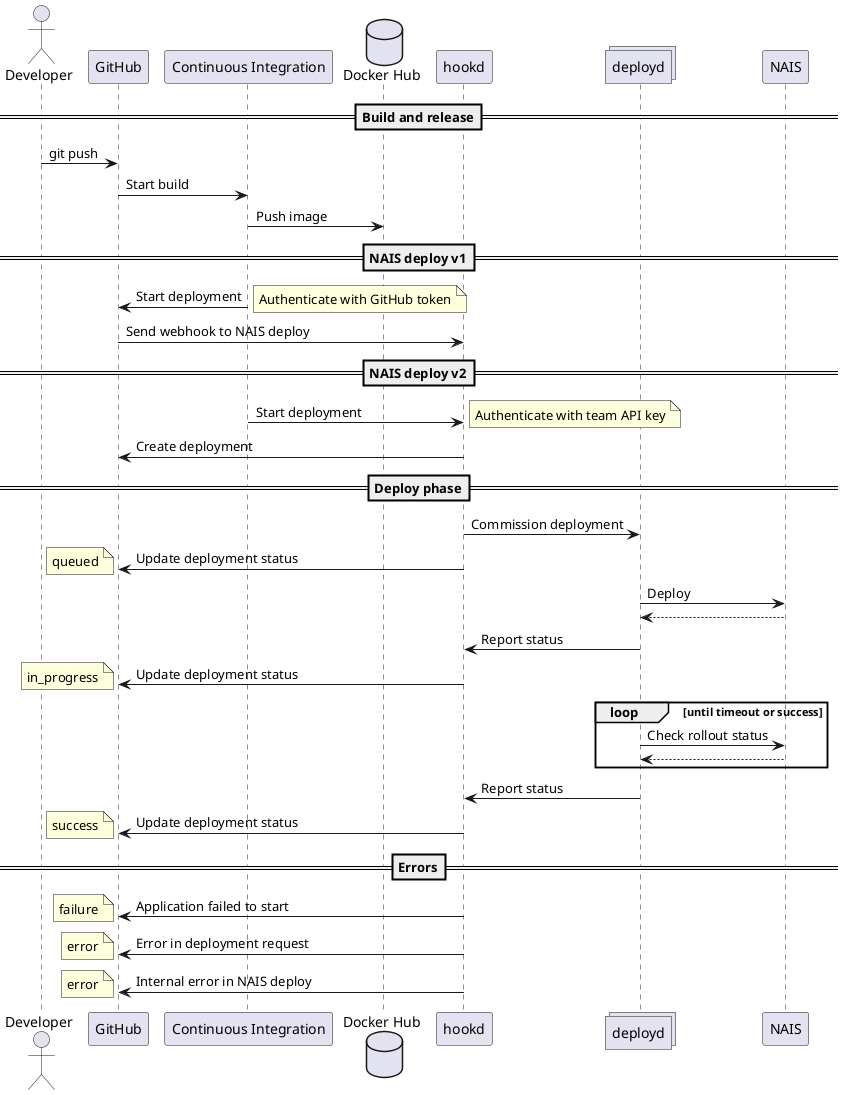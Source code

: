 @startuml component

actor developer as "Developer"
participant github as "GitHub"
participant ci as "Continuous Integration"
database registry as "Docker Hub"
participant hookd
collections deployd
participant kubernetes as "NAIS"

==Build and release==
developer -> github: git push
github -> ci: Start build
ci -> registry: Push image

==NAIS deploy v1==
ci -> github: Start deployment
note right: Authenticate with GitHub token
github -> hookd: Send webhook to NAIS deploy

==NAIS deploy v2==
ci -> hookd: Start deployment
note right: Authenticate with team API key
hookd -> github: Create deployment

==Deploy phase==
hookd -> deployd: Commission deployment
hookd -> github: Update deployment status
note left: queued
deployd -> kubernetes: Deploy
kubernetes --> deployd
deployd -> hookd: Report status
hookd -> github: Update deployment status
note left: in_progress

loop until timeout or success
	deployd -> kubernetes: Check rollout status
	kubernetes --> deployd
end

deployd -> hookd: Report status
hookd -> github: Update deployment status
note left: success

==Errors==
hookd -> github: Application failed to start
note left: failure
hookd -> github: Error in deployment request
note left: error
hookd -> github: Internal error in NAIS deploy
note left: error

@enduml
